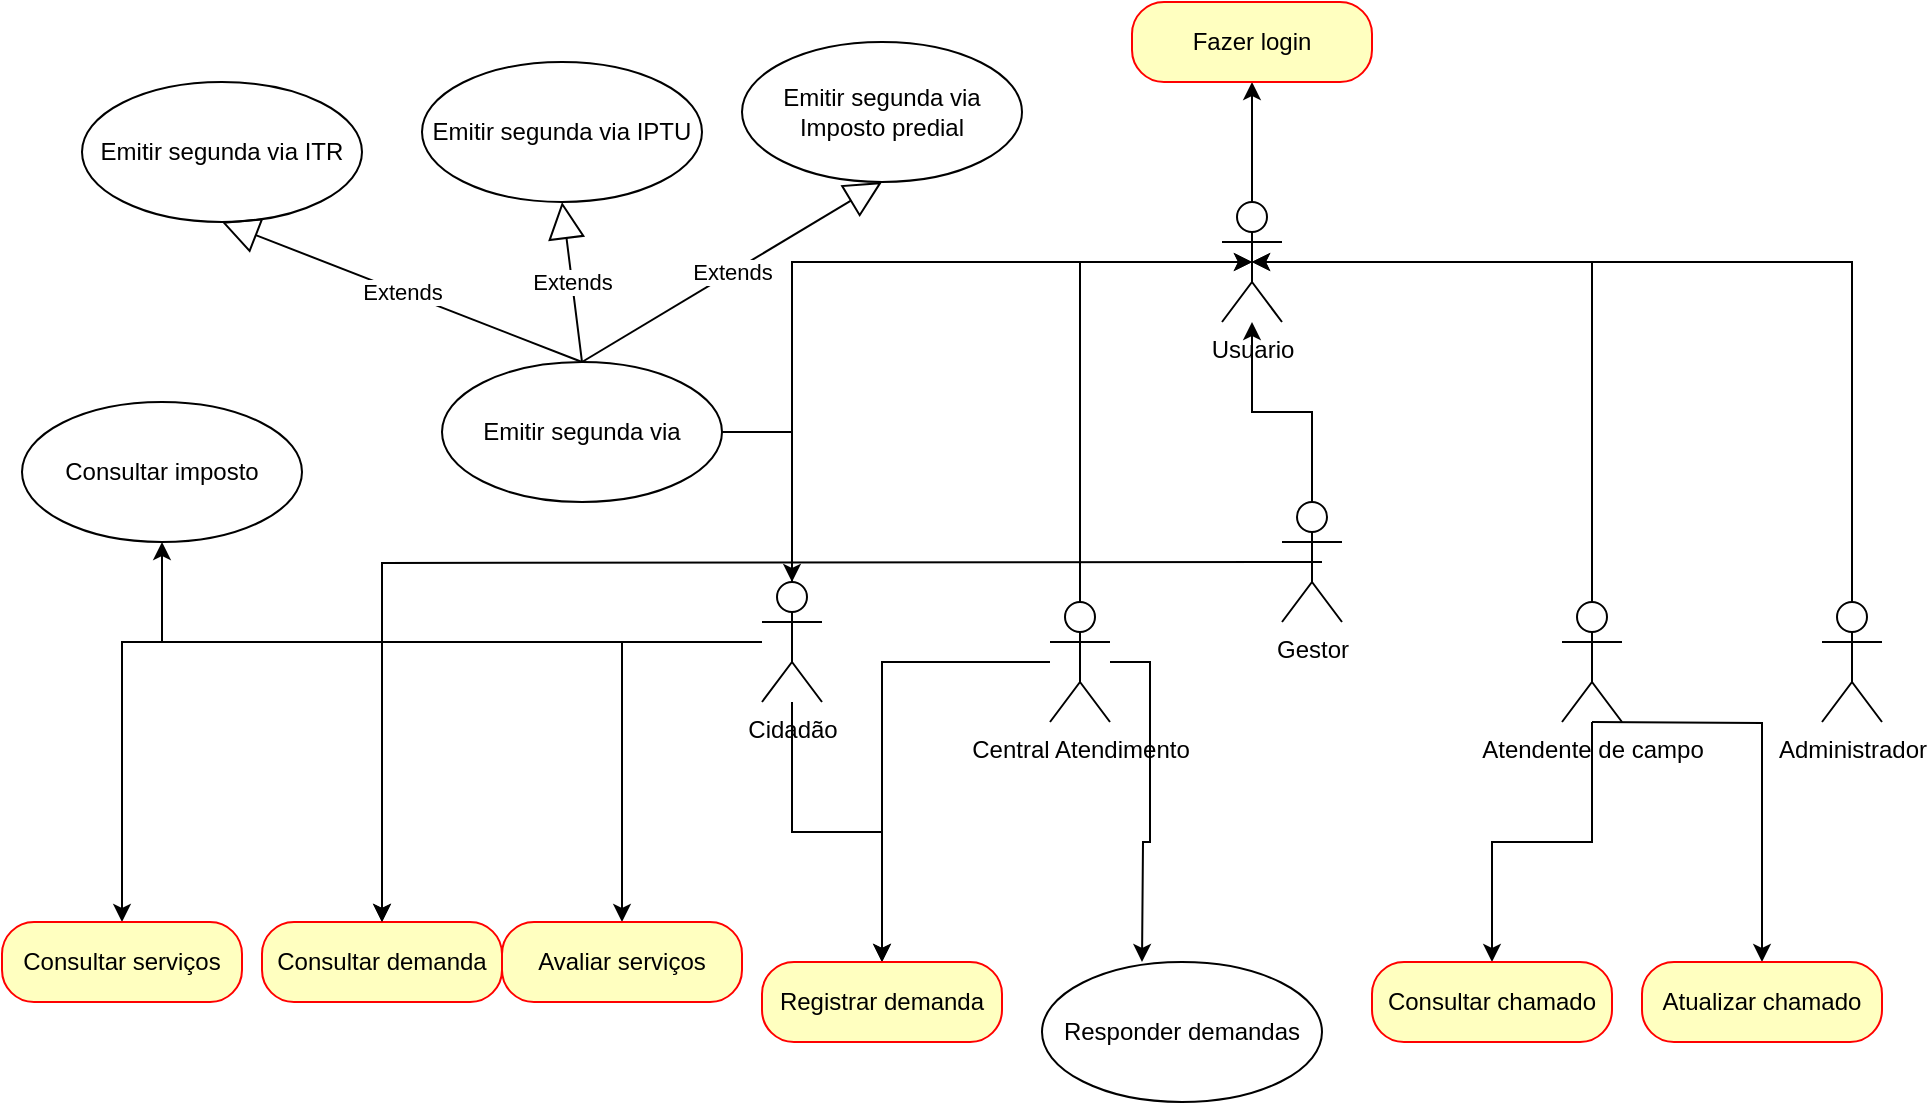 <mxfile version="16.5.1" type="device" pages="2"><diagram id="14i7G1mTmYWK46NUixrX" name="Página-1"><mxGraphModel dx="1695" dy="553" grid="1" gridSize="10" guides="1" tooltips="1" connect="1" arrows="1" fold="1" page="1" pageScale="1" pageWidth="827" pageHeight="1169" math="0" shadow="0"><root><mxCell id="0"/><mxCell id="1" parent="0"/><mxCell id="dgFnUi7Ejp9kY_xfR3zK-29" style="edgeStyle=orthogonalEdgeStyle;rounded=0;orthogonalLoop=1;jettySize=auto;html=1;" parent="1" source="dgFnUi7Ejp9kY_xfR3zK-1" target="dgFnUi7Ejp9kY_xfR3zK-18" edge="1"><mxGeometry relative="1" as="geometry"/></mxCell><mxCell id="dgFnUi7Ejp9kY_xfR3zK-1" value="Usuario" style="shape=umlActor;verticalLabelPosition=bottom;verticalAlign=top;html=1;outlineConnect=0;" parent="1" vertex="1"><mxGeometry x="470" y="100" width="30" height="60" as="geometry"/></mxCell><mxCell id="dgFnUi7Ejp9kY_xfR3zK-22" style="edgeStyle=orthogonalEdgeStyle;rounded=0;orthogonalLoop=1;jettySize=auto;html=1;" parent="1" source="dgFnUi7Ejp9kY_xfR3zK-3" target="dgFnUi7Ejp9kY_xfR3zK-20" edge="1"><mxGeometry relative="1" as="geometry"/></mxCell><mxCell id="dgFnUi7Ejp9kY_xfR3zK-35" style="edgeStyle=orthogonalEdgeStyle;rounded=0;orthogonalLoop=1;jettySize=auto;html=1;entryX=0.5;entryY=0.5;entryDx=0;entryDy=0;entryPerimeter=0;" parent="1" source="dgFnUi7Ejp9kY_xfR3zK-3" target="dgFnUi7Ejp9kY_xfR3zK-1" edge="1"><mxGeometry relative="1" as="geometry"><Array as="points"><mxPoint x="255" y="130"/></Array></mxGeometry></mxCell><mxCell id="dgFnUi7Ejp9kY_xfR3zK-36" style="edgeStyle=orthogonalEdgeStyle;rounded=0;orthogonalLoop=1;jettySize=auto;html=1;" parent="1" source="dgFnUi7Ejp9kY_xfR3zK-3" target="dgFnUi7Ejp9kY_xfR3zK-23" edge="1"><mxGeometry relative="1" as="geometry"/></mxCell><mxCell id="dgFnUi7Ejp9kY_xfR3zK-60" style="edgeStyle=orthogonalEdgeStyle;rounded=0;orthogonalLoop=1;jettySize=auto;html=1;" parent="1" source="dgFnUi7Ejp9kY_xfR3zK-3" target="dgFnUi7Ejp9kY_xfR3zK-39" edge="1"><mxGeometry relative="1" as="geometry"/></mxCell><mxCell id="dgFnUi7Ejp9kY_xfR3zK-61" style="edgeStyle=orthogonalEdgeStyle;rounded=0;orthogonalLoop=1;jettySize=auto;html=1;" parent="1" source="dgFnUi7Ejp9kY_xfR3zK-3" target="dgFnUi7Ejp9kY_xfR3zK-58" edge="1"><mxGeometry relative="1" as="geometry"/></mxCell><mxCell id="dgFnUi7Ejp9kY_xfR3zK-81" style="edgeStyle=orthogonalEdgeStyle;rounded=0;orthogonalLoop=1;jettySize=auto;html=1;entryX=0.5;entryY=1;entryDx=0;entryDy=0;" parent="1" source="dgFnUi7Ejp9kY_xfR3zK-3" target="dgFnUi7Ejp9kY_xfR3zK-68" edge="1"><mxGeometry relative="1" as="geometry"/></mxCell><mxCell id="dgFnUi7Ejp9kY_xfR3zK-3" value="Cidadão" style="shape=umlActor;verticalLabelPosition=bottom;verticalAlign=top;html=1;outlineConnect=0;" parent="1" vertex="1"><mxGeometry x="240" y="290" width="30" height="60" as="geometry"/></mxCell><mxCell id="dgFnUi7Ejp9kY_xfR3zK-27" style="edgeStyle=orthogonalEdgeStyle;rounded=0;orthogonalLoop=1;jettySize=auto;html=1;" parent="1" source="dgFnUi7Ejp9kY_xfR3zK-4" edge="1"><mxGeometry relative="1" as="geometry"><mxPoint x="430" y="480" as="targetPoint"/></mxGeometry></mxCell><mxCell id="dgFnUi7Ejp9kY_xfR3zK-33" style="edgeStyle=orthogonalEdgeStyle;rounded=0;orthogonalLoop=1;jettySize=auto;html=1;entryX=0.5;entryY=0.5;entryDx=0;entryDy=0;entryPerimeter=0;" parent="1" source="dgFnUi7Ejp9kY_xfR3zK-4" target="dgFnUi7Ejp9kY_xfR3zK-1" edge="1"><mxGeometry relative="1" as="geometry"><Array as="points"><mxPoint x="399" y="130"/></Array></mxGeometry></mxCell><mxCell id="dgFnUi7Ejp9kY_xfR3zK-38" style="edgeStyle=orthogonalEdgeStyle;rounded=0;orthogonalLoop=1;jettySize=auto;html=1;" parent="1" source="dgFnUi7Ejp9kY_xfR3zK-4" target="dgFnUi7Ejp9kY_xfR3zK-23" edge="1"><mxGeometry relative="1" as="geometry"/></mxCell><mxCell id="dgFnUi7Ejp9kY_xfR3zK-4" value="Central Atendimento" style="shape=umlActor;verticalLabelPosition=bottom;verticalAlign=top;html=1;outlineConnect=0;" parent="1" vertex="1"><mxGeometry x="384" y="300" width="30" height="60" as="geometry"/></mxCell><mxCell id="dgFnUi7Ejp9kY_xfR3zK-14" style="edgeStyle=orthogonalEdgeStyle;rounded=0;orthogonalLoop=1;jettySize=auto;html=1;" parent="1" source="dgFnUi7Ejp9kY_xfR3zK-5" target="dgFnUi7Ejp9kY_xfR3zK-1" edge="1"><mxGeometry relative="1" as="geometry"/></mxCell><mxCell id="dgFnUi7Ejp9kY_xfR3zK-5" value="Gestor" style="shape=umlActor;verticalLabelPosition=bottom;verticalAlign=top;html=1;outlineConnect=0;" parent="1" vertex="1"><mxGeometry x="500" y="250" width="30" height="60" as="geometry"/></mxCell><mxCell id="dgFnUi7Ejp9kY_xfR3zK-15" style="edgeStyle=orthogonalEdgeStyle;rounded=0;orthogonalLoop=1;jettySize=auto;html=1;entryX=0.5;entryY=0.5;entryDx=0;entryDy=0;entryPerimeter=0;" parent="1" source="dgFnUi7Ejp9kY_xfR3zK-7" target="dgFnUi7Ejp9kY_xfR3zK-1" edge="1"><mxGeometry relative="1" as="geometry"><Array as="points"><mxPoint x="655" y="130"/></Array></mxGeometry></mxCell><mxCell id="dgFnUi7Ejp9kY_xfR3zK-54" style="edgeStyle=orthogonalEdgeStyle;rounded=0;orthogonalLoop=1;jettySize=auto;html=1;entryX=0.5;entryY=0;entryDx=0;entryDy=0;" parent="1" source="dgFnUi7Ejp9kY_xfR3zK-7" target="dgFnUi7Ejp9kY_xfR3zK-41" edge="1"><mxGeometry relative="1" as="geometry"/></mxCell><mxCell id="dgFnUi7Ejp9kY_xfR3zK-57" style="edgeStyle=orthogonalEdgeStyle;rounded=0;orthogonalLoop=1;jettySize=auto;html=1;" parent="1" target="dgFnUi7Ejp9kY_xfR3zK-56" edge="1"><mxGeometry relative="1" as="geometry"><mxPoint x="655" y="360" as="sourcePoint"/></mxGeometry></mxCell><mxCell id="dgFnUi7Ejp9kY_xfR3zK-7" value="Atendente de campo" style="shape=umlActor;verticalLabelPosition=bottom;verticalAlign=top;html=1;outlineConnect=0;" parent="1" vertex="1"><mxGeometry x="640" y="300" width="30" height="60" as="geometry"/></mxCell><mxCell id="dgFnUi7Ejp9kY_xfR3zK-16" style="edgeStyle=orthogonalEdgeStyle;rounded=0;orthogonalLoop=1;jettySize=auto;html=1;entryX=0.5;entryY=0.5;entryDx=0;entryDy=0;entryPerimeter=0;" parent="1" source="dgFnUi7Ejp9kY_xfR3zK-10" target="dgFnUi7Ejp9kY_xfR3zK-1" edge="1"><mxGeometry relative="1" as="geometry"><Array as="points"><mxPoint x="785" y="130"/></Array></mxGeometry></mxCell><mxCell id="dgFnUi7Ejp9kY_xfR3zK-10" value="Administrador" style="shape=umlActor;verticalLabelPosition=bottom;verticalAlign=top;html=1;outlineConnect=0;" parent="1" vertex="1"><mxGeometry x="770" y="300" width="30" height="60" as="geometry"/></mxCell><mxCell id="dgFnUi7Ejp9kY_xfR3zK-18" value="Fazer login" style="rounded=1;whiteSpace=wrap;html=1;arcSize=40;fontColor=#000000;fillColor=#ffffc0;strokeColor=#ff0000;" parent="1" vertex="1"><mxGeometry x="425" width="120" height="40" as="geometry"/></mxCell><mxCell id="dgFnUi7Ejp9kY_xfR3zK-20" value="Consultar serviços" style="rounded=1;whiteSpace=wrap;html=1;arcSize=40;fontColor=#000000;fillColor=#ffffc0;strokeColor=#ff0000;" parent="1" vertex="1"><mxGeometry x="-140" y="460" width="120" height="40" as="geometry"/></mxCell><mxCell id="dgFnUi7Ejp9kY_xfR3zK-23" value="Registrar demanda" style="rounded=1;whiteSpace=wrap;html=1;arcSize=40;fontColor=#000000;fillColor=#ffffc0;strokeColor=#ff0000;" parent="1" vertex="1"><mxGeometry x="240" y="480" width="120" height="40" as="geometry"/></mxCell><mxCell id="dgFnUi7Ejp9kY_xfR3zK-39" value="Consultar demanda" style="rounded=1;whiteSpace=wrap;html=1;arcSize=40;fontColor=#000000;fillColor=#ffffc0;strokeColor=#ff0000;" parent="1" vertex="1"><mxGeometry x="-10" y="460" width="120" height="40" as="geometry"/></mxCell><mxCell id="dgFnUi7Ejp9kY_xfR3zK-41" value="Consultar chamado" style="rounded=1;whiteSpace=wrap;html=1;arcSize=40;fontColor=#000000;fillColor=#ffffc0;strokeColor=#ff0000;" parent="1" vertex="1"><mxGeometry x="545" y="480" width="120" height="40" as="geometry"/></mxCell><mxCell id="dgFnUi7Ejp9kY_xfR3zK-56" value="Atualizar chamado" style="rounded=1;whiteSpace=wrap;html=1;arcSize=40;fontColor=#000000;fillColor=#ffffc0;strokeColor=#ff0000;" parent="1" vertex="1"><mxGeometry x="680" y="480" width="120" height="40" as="geometry"/></mxCell><mxCell id="dgFnUi7Ejp9kY_xfR3zK-58" value="Avaliar serviços" style="rounded=1;whiteSpace=wrap;html=1;arcSize=40;fontColor=#000000;fillColor=#ffffc0;strokeColor=#ff0000;" parent="1" vertex="1"><mxGeometry x="110" y="460" width="120" height="40" as="geometry"/></mxCell><mxCell id="dgFnUi7Ejp9kY_xfR3zK-66" value="Responder demandas" style="ellipse;whiteSpace=wrap;html=1;" parent="1" vertex="1"><mxGeometry x="380" y="480" width="140" height="70" as="geometry"/></mxCell><mxCell id="dgFnUi7Ejp9kY_xfR3zK-79" style="edgeStyle=orthogonalEdgeStyle;rounded=0;orthogonalLoop=1;jettySize=auto;html=1;entryX=0.5;entryY=0;entryDx=0;entryDy=0;entryPerimeter=0;" parent="1" source="dgFnUi7Ejp9kY_xfR3zK-67" target="dgFnUi7Ejp9kY_xfR3zK-3" edge="1"><mxGeometry relative="1" as="geometry"/></mxCell><mxCell id="dgFnUi7Ejp9kY_xfR3zK-67" value="Emitir segunda via" style="ellipse;whiteSpace=wrap;html=1;" parent="1" vertex="1"><mxGeometry x="80" y="180" width="140" height="70" as="geometry"/></mxCell><mxCell id="dgFnUi7Ejp9kY_xfR3zK-68" value="Consultar imposto" style="ellipse;whiteSpace=wrap;html=1;" parent="1" vertex="1"><mxGeometry x="-130" y="200" width="140" height="70" as="geometry"/></mxCell><mxCell id="dgFnUi7Ejp9kY_xfR3zK-69" value="Emitir segunda via Imposto predial" style="ellipse;whiteSpace=wrap;html=1;" parent="1" vertex="1"><mxGeometry x="230" y="20" width="140" height="70" as="geometry"/></mxCell><mxCell id="dgFnUi7Ejp9kY_xfR3zK-72" value="Extends" style="endArrow=block;endSize=16;endFill=0;html=1;rounded=0;entryX=0.5;entryY=1;entryDx=0;entryDy=0;exitX=0.5;exitY=0;exitDx=0;exitDy=0;" parent="1" source="dgFnUi7Ejp9kY_xfR3zK-67" target="dgFnUi7Ejp9kY_xfR3zK-69" edge="1"><mxGeometry width="160" relative="1" as="geometry"><mxPoint x="150" y="138.75" as="sourcePoint"/><mxPoint x="310" y="138.75" as="targetPoint"/></mxGeometry></mxCell><mxCell id="dgFnUi7Ejp9kY_xfR3zK-74" value="Emitir segunda via IPTU" style="ellipse;whiteSpace=wrap;html=1;" parent="1" vertex="1"><mxGeometry x="70" y="30" width="140" height="70" as="geometry"/></mxCell><mxCell id="dgFnUi7Ejp9kY_xfR3zK-75" value="Extends" style="endArrow=block;endSize=16;endFill=0;html=1;rounded=0;entryX=0.5;entryY=1;entryDx=0;entryDy=0;" parent="1" target="dgFnUi7Ejp9kY_xfR3zK-74" edge="1"><mxGeometry width="160" relative="1" as="geometry"><mxPoint x="150" y="180" as="sourcePoint"/><mxPoint x="290" y="90" as="targetPoint"/></mxGeometry></mxCell><mxCell id="dgFnUi7Ejp9kY_xfR3zK-76" value="Emitir segunda via ITR" style="ellipse;whiteSpace=wrap;html=1;" parent="1" vertex="1"><mxGeometry x="-100" y="40" width="140" height="70" as="geometry"/></mxCell><mxCell id="dgFnUi7Ejp9kY_xfR3zK-77" value="Extends" style="endArrow=block;endSize=16;endFill=0;html=1;rounded=0;entryX=0.5;entryY=1;entryDx=0;entryDy=0;exitX=0.5;exitY=0;exitDx=0;exitDy=0;" parent="1" source="dgFnUi7Ejp9kY_xfR3zK-67" target="dgFnUi7Ejp9kY_xfR3zK-76" edge="1"><mxGeometry width="160" relative="1" as="geometry"><mxPoint x="110" y="190" as="sourcePoint"/><mxPoint x="100" y="110" as="targetPoint"/></mxGeometry></mxCell><mxCell id="tVFU3adaTWnSR2aqIgxg-1" style="edgeStyle=orthogonalEdgeStyle;rounded=0;orthogonalLoop=1;jettySize=auto;html=1;entryX=0.5;entryY=0;entryDx=0;entryDy=0;" parent="1" target="dgFnUi7Ejp9kY_xfR3zK-39" edge="1"><mxGeometry relative="1" as="geometry"><mxPoint x="520" y="280" as="sourcePoint"/><mxPoint x="450.053" y="420" as="targetPoint"/></mxGeometry></mxCell></root></mxGraphModel></diagram><diagram id="s5xS0ecwkly__XcXjPI7" name="Página-2"><mxGraphModel dx="1736" dy="1106" grid="1" gridSize="10" guides="1" tooltips="1" connect="1" arrows="1" fold="1" page="1" pageScale="1" pageWidth="827" pageHeight="1169" math="0" shadow="0"><root><mxCell id="oo23FwiHpphY1qaCDDp3-0"/><mxCell id="oo23FwiHpphY1qaCDDp3-1" parent="oo23FwiHpphY1qaCDDp3-0"/><UserObject label="" lucidchartObjectId=".Q4M__F_tF__" id="gIm4mb_7QM77rkXJz-sG-0"><mxCell style="html=1;overflow=block;blockSpacing=1;whiteSpace=wrap;container=1;pointerEvents=0;collapsible=0;recursiveResize=0;fontSize=20;fontColor=#333333;fontStyle=3;spacing=0;verticalAlign=bottom;strokeColor=#333333;strokeOpacity=100;fillOpacity=0;rounded=1;absoluteArcSize=1;arcSize=7.5;fillColor=#000000;strokeWidth=0.8;" parent="oo23FwiHpphY1qaCDDp3-1" vertex="1"><mxGeometry x="750" y="620" width="885" height="1280" as="geometry"/></mxCell></UserObject><UserObject label="Consultar prioridade" lucidchartObjectId="6RN_eY5FutET" id="gIm4mb_7QM77rkXJz-sG-16"><mxCell style="html=1;overflow=block;blockSpacing=1;whiteSpace=wrap;ellipse;fontSize=20;fontColor=#ffffff;align=center;spacing=0;verticalAlign=middle;strokeColor=#ffffff;strokeOpacity=100;fillOpacity=100;rounded=1;absoluteArcSize=1;arcSize=7.5;fillColor=#3278cc;strokeWidth=0.8;" parent="gIm4mb_7QM77rkXJz-sG-0" vertex="1"><mxGeometry x="375" y="722" width="120" height="90" as="geometry"/></mxCell></UserObject><UserObject label="Identificar atraso de atividades" lucidchartObjectId="9ON_pUE0BwB~" id="gIm4mb_7QM77rkXJz-sG-14"><mxCell style="html=1;overflow=block;blockSpacing=1;whiteSpace=wrap;ellipse;fontSize=20;fontColor=#ffffff;align=center;spacing=0;verticalAlign=middle;strokeColor=#ffffff;strokeOpacity=100;fillOpacity=100;rounded=1;absoluteArcSize=1;arcSize=7.5;fillColor=#3278cc;strokeWidth=0.8;" parent="gIm4mb_7QM77rkXJz-sG-0" vertex="1"><mxGeometry x="371" y="910" width="120" height="90" as="geometry"/></mxCell></UserObject><UserObject label="Enviar notificação" lucidchartObjectId="7QN_dvpIuWC_" id="gIm4mb_7QM77rkXJz-sG-15"><mxCell style="html=1;overflow=block;blockSpacing=1;whiteSpace=wrap;ellipse;fontSize=20;fontColor=#ffffff;align=center;spacing=0;verticalAlign=middle;strokeColor=#ffffff;strokeOpacity=100;fillOpacity=100;rounded=1;absoluteArcSize=1;arcSize=7.5;fillColor=#3278cc;strokeWidth=0.8;" parent="gIm4mb_7QM77rkXJz-sG-0" vertex="1"><mxGeometry x="610" y="910" width="120" height="90" as="geometry"/></mxCell></UserObject><UserObject label="Alterar prioridade" lucidchartObjectId="mMN_ti9H.K2~" id="gIm4mb_7QM77rkXJz-sG-11"><mxCell style="html=1;overflow=block;blockSpacing=1;whiteSpace=wrap;ellipse;fontSize=20;fontColor=#ffffff;align=center;spacing=0;verticalAlign=middle;strokeColor=#ffffff;strokeOpacity=100;fillOpacity=100;rounded=1;absoluteArcSize=1;arcSize=7.5;fillColor=#3278cc;strokeWidth=0.8;" parent="gIm4mb_7QM77rkXJz-sG-0" vertex="1"><mxGeometry x="365" y="610" width="120" height="90" as="geometry"/></mxCell></UserObject><UserObject label="" lucidchartObjectId="o7S_A8LQ4T7m" id="gIm4mb_7QM77rkXJz-sG-49"><mxCell style="html=1;jettySize=18;whiteSpace=wrap;fontSize=20;strokeColor=default;strokeOpacity=100;dashed=1;fixDash=1;strokeWidth=0.8;rounded=0;startArrow=none;endArrow=open;entryX=1;entryY=0.5;entryDx=0;entryDy=0;" parent="gIm4mb_7QM77rkXJz-sG-0" source="gIm4mb_7QM77rkXJz-sG-15" target="gIm4mb_7QM77rkXJz-sG-14" edge="1"><mxGeometry width="100" height="100" relative="1" as="geometry"><Array as="points"/><mxPoint x="625" y="1047" as="sourcePoint"/><mxPoint x="495" y="987" as="targetPoint"/></mxGeometry></mxCell></UserObject><mxCell id="gIm4mb_7QM77rkXJz-sG-50" value="Extends" style="text;html=1;resizable=0;labelBackgroundColor=default;align=center;verticalAlign=middle;fontStyle=2;fontColor=#333333;fontSize=20;" parent="gIm4mb_7QM77rkXJz-sG-49" vertex="1"><mxGeometry relative="1" as="geometry"/></mxCell><UserObject label="Configurar time" lucidchartObjectId="MHN_SXWnfffT" id="gIm4mb_7QM77rkXJz-sG-5"><mxCell style="html=1;overflow=block;blockSpacing=1;whiteSpace=wrap;ellipse;fontSize=20;fontColor=#ffffff;fontStyle=2;align=center;spacing=0;verticalAlign=middle;strokeColor=#ffffff;strokeOpacity=100;fillOpacity=100;rounded=1;absoluteArcSize=1;arcSize=7.5;fillColor=#3278cc;strokeWidth=0.8;" parent="gIm4mb_7QM77rkXJz-sG-0" vertex="1"><mxGeometry x="371" y="213" width="120" height="90" as="geometry"/></mxCell></UserObject><UserObject label="Monitorar marco" lucidchartObjectId="tON_NlMRQShz" id="gIm4mb_7QM77rkXJz-sG-13"><mxCell style="html=1;overflow=block;blockSpacing=1;whiteSpace=wrap;ellipse;fontSize=20;fontColor=#ffffff;align=center;spacing=0;verticalAlign=middle;strokeColor=#ffffff;strokeOpacity=100;fillOpacity=100;rounded=1;absoluteArcSize=1;arcSize=7.5;fillColor=#3278cc;strokeWidth=0.8;" parent="gIm4mb_7QM77rkXJz-sG-0" vertex="1"><mxGeometry x="160" y="962" width="120" height="90" as="geometry"/></mxCell></UserObject><UserObject label="Gerar relatório" lucidchartObjectId="W4N_2D-NzQ9h" id="gIm4mb_7QM77rkXJz-sG-18"><mxCell style="html=1;overflow=block;blockSpacing=1;whiteSpace=wrap;ellipse;fontSize=20;fontColor=#ffffff;align=center;spacing=0;verticalAlign=middle;strokeColor=#ffffff;strokeOpacity=100;fillOpacity=100;rounded=1;absoluteArcSize=1;arcSize=7.5;fillColor=#3278cc;strokeWidth=0.8;" parent="gIm4mb_7QM77rkXJz-sG-0" vertex="1"><mxGeometry x="160" y="1080" width="120" height="90" as="geometry"/></mxCell></UserObject><UserObject label="&lt;span data-lucid-type=&quot;application/vnd.lucid.text&quot; data-lucid-content=&quot;{&amp;quot;t&amp;quot;:&amp;quot;Consultar reponsáveis&amp;quot;,&amp;quot;m&amp;quot;:[{&amp;quot;s&amp;quot;:0,&amp;quot;n&amp;quot;:&amp;quot;a&amp;quot;,&amp;quot;v&amp;quot;:&amp;quot;center&amp;quot;},{&amp;quot;s&amp;quot;:0,&amp;quot;n&amp;quot;:&amp;quot;s&amp;quot;,&amp;quot;v&amp;quot;:17.778,&amp;quot;e&amp;quot;:21},{&amp;quot;s&amp;quot;:0,&amp;quot;n&amp;quot;:&amp;quot;c&amp;quot;,&amp;quot;v&amp;quot;:&amp;quot;#ffffffff&amp;quot;,&amp;quot;e&amp;quot;:21}]}&quot; style=&quot;font-size: 20px;&quot;&gt;&lt;span style=&quot;font-size: 20px;&quot;&gt;Consultar reponsáveis&lt;/span&gt;&lt;/span&gt;" lucidchartObjectId="g4N_-YR1sjvu" id="gIm4mb_7QM77rkXJz-sG-67"><mxCell style="html=1;overflow=block;blockSpacing=1;whiteSpace=wrap;ellipse;fontSize=20;fontColor=#ffffff;align=center;spacing=0;verticalAlign=middle;strokeColor=#ffffff;strokeOpacity=100;fillOpacity=100;rounded=1;absoluteArcSize=1;arcSize=7.5;fillColor=#3278cc;strokeWidth=0.8;" parent="gIm4mb_7QM77rkXJz-sG-0" vertex="1"><mxGeometry x="375" y="820" width="120" height="90" as="geometry"/></mxCell></UserObject><mxCell id="gIm4mb_7QM77rkXJz-sG-70" value="&lt;span style=&quot;color: rgb(51, 51, 51); font-family: helvetica; font-size: 20px; font-style: italic; font-weight: 700; letter-spacing: normal; text-align: center; text-indent: 0px; text-transform: none; word-spacing: 0px; background-color: rgb(248, 249, 250); display: inline; float: none;&quot;&gt;Disposui&lt;/span&gt;" style="text;whiteSpace=wrap;html=1;fontSize=20;" parent="gIm4mb_7QM77rkXJz-sG-0" vertex="1"><mxGeometry x="410" y="10" width="90" height="30" as="geometry"/></mxCell><UserObject label="Manter projetos" lucidchartObjectId="rHN_L6wt2L3X" id="lgR6b9yAA47Wpz5nI07d-1"><mxCell style="html=1;overflow=block;blockSpacing=1;whiteSpace=wrap;ellipse;fontSize=20;fontColor=#ffffff;fontStyle=2;align=center;spacing=0;verticalAlign=middle;strokeColor=#ffffff;strokeOpacity=100;fillOpacity=100;rounded=1;absoluteArcSize=1;arcSize=7.5;fillColor=#3278cc;strokeWidth=0.8;" vertex="1" parent="gIm4mb_7QM77rkXJz-sG-0"><mxGeometry x="270" y="270" width="120" height="90" as="geometry"/></mxCell></UserObject><UserObject label="Manter marcos" lucidchartObjectId="rHN_L6wt2L3X" id="lgR6b9yAA47Wpz5nI07d-4"><mxCell style="html=1;overflow=block;blockSpacing=1;whiteSpace=wrap;ellipse;fontSize=20;fontColor=#ffffff;fontStyle=2;align=center;spacing=0;verticalAlign=middle;strokeColor=#ffffff;strokeOpacity=100;fillOpacity=100;rounded=1;absoluteArcSize=1;arcSize=7.5;fillColor=#3278cc;strokeWidth=0.8;" vertex="1" parent="gIm4mb_7QM77rkXJz-sG-0"><mxGeometry x="270" y="390" width="120" height="90" as="geometry"/></mxCell></UserObject><UserObject label="Manter Tarefas" lucidchartObjectId="rHN_L6wt2L3X" id="lgR6b9yAA47Wpz5nI07d-6"><mxCell style="html=1;overflow=block;blockSpacing=1;whiteSpace=wrap;ellipse;fontSize=20;fontColor=#ffffff;fontStyle=2;align=center;spacing=0;verticalAlign=middle;strokeColor=#ffffff;strokeOpacity=100;fillOpacity=100;rounded=1;absoluteArcSize=1;arcSize=7.5;fillColor=#3278cc;strokeWidth=0.8;" vertex="1" parent="gIm4mb_7QM77rkXJz-sG-0"><mxGeometry x="270" y="500" width="120" height="90" as="geometry"/></mxCell></UserObject><UserObject label="" lucidchartObjectId="o7S_A8LQ4T7m" id="lgR6b9yAA47Wpz5nI07d-11"><mxCell style="html=1;jettySize=18;whiteSpace=wrap;fontSize=20;strokeColor=default;strokeOpacity=100;dashed=1;fixDash=1;strokeWidth=0.8;rounded=0;startArrow=none;endArrow=open;exitX=0;exitY=0.5;exitDx=0;exitDy=0;" edge="1" source="lgR6b9yAA47Wpz5nI07d-13" parent="gIm4mb_7QM77rkXJz-sG-0"><mxGeometry width="100" height="100" relative="1" as="geometry"><Array as="points"/><mxPoint x="-370" y="-509.25" as="sourcePoint"/><mxPoint x="280" y="113.25" as="targetPoint"/></mxGeometry></mxCell></UserObject><mxCell id="lgR6b9yAA47Wpz5nI07d-12" value="Include" style="text;html=1;resizable=0;labelBackgroundColor=default;align=center;verticalAlign=middle;fontStyle=2;fontColor=#333333;fontSize=20;" vertex="1" parent="lgR6b9yAA47Wpz5nI07d-11"><mxGeometry relative="1" as="geometry"><mxPoint x="11" y="1" as="offset"/></mxGeometry></mxCell><UserObject label="Definir perfil de acesso" lucidchartObjectId="4CT_dh.d9QAf" id="lgR6b9yAA47Wpz5nI07d-13"><mxCell style="html=1;overflow=block;blockSpacing=1;whiteSpace=wrap;ellipse;fontSize=20;fontColor=#ffffff;fontStyle=2;align=center;spacing=0;verticalAlign=middle;strokeColor=#ffffff;strokeOpacity=100;fillOpacity=100;rounded=1;absoluteArcSize=1;arcSize=7.5;fillColor=#3278cc;strokeWidth=0.8;" vertex="1" parent="gIm4mb_7QM77rkXJz-sG-0"><mxGeometry x="410" y="70" width="120" height="90" as="geometry"/></mxCell></UserObject><UserObject label="Cadastrar usuarios" lucidchartObjectId=".Q4MeaXKLHhP" id="lgR6b9yAA47Wpz5nI07d-14"><mxCell style="html=1;overflow=block;blockSpacing=1;whiteSpace=wrap;ellipse;fontSize=20;fontColor=#ffffff;fontStyle=2;align=center;spacing=0;verticalAlign=middle;strokeColor=#ffffff;strokeOpacity=100;fillOpacity=100;rounded=1;absoluteArcSize=1;arcSize=7.5;fillColor=#3278cc;strokeWidth=0.8;" vertex="1" parent="gIm4mb_7QM77rkXJz-sG-0"><mxGeometry x="160" y="80" width="120" height="90" as="geometry"/></mxCell></UserObject><UserObject label="Manter usuarios" lucidchartObjectId="rHN_L6wt2L3X" id="lgR6b9yAA47Wpz5nI07d-8"><mxCell style="html=1;overflow=block;blockSpacing=1;whiteSpace=wrap;ellipse;fontSize=20;fontColor=#ffffff;fontStyle=2;align=center;spacing=0;verticalAlign=middle;strokeColor=#ffffff;strokeOpacity=100;fillOpacity=100;rounded=1;absoluteArcSize=1;arcSize=7.5;fillColor=#3278cc;strokeWidth=0.8;" vertex="1" parent="gIm4mb_7QM77rkXJz-sG-0"><mxGeometry x="270" y="150" width="120" height="90" as="geometry"/></mxCell></UserObject><mxCell id="gIm4mb_7QM77rkXJz-sG-71" style="edgeStyle=orthogonalEdgeStyle;rounded=0;orthogonalLoop=1;jettySize=auto;html=1;strokeColor=default;exitX=0.5;exitY=0.5;exitDx=0;exitDy=0;exitPerimeter=0;entryX=0;entryY=0.5;entryDx=0;entryDy=0;fontSize=20;" parent="oo23FwiHpphY1qaCDDp3-1" source="gIm4mb_7QM77rkXJz-sG-19" target="lgR6b9yAA47Wpz5nI07d-14" edge="1"><mxGeometry relative="1" as="geometry"><Array as="points"><mxPoint x="840" y="1261"/><mxPoint x="840" y="745"/></Array><mxPoint x="905.0" y="758.043" as="targetPoint"/></mxGeometry></mxCell><UserObject label="Usuario" lucidchartObjectId="-wN_zj.x4uer" id="gIm4mb_7QM77rkXJz-sG-2"><mxCell style="html=1;overflow=block;blockSpacing=1;shape=umlActor;labelPosition=center;verticalLabelPosition=bottom;verticalAlign=top;whiteSpace=nowrap;fontSize=20;fontColor=#333333;fontStyle=2;spacing=0;strokeColor=#333333;strokeOpacity=100;rounded=1;absoluteArcSize=1;arcSize=7.5;fillColor=#ffffff;strokeWidth=0.8;" parent="oo23FwiHpphY1qaCDDp3-1" vertex="1"><mxGeometry x="300" y="1320" width="60" height="135" as="geometry"/></mxCell></UserObject><UserObject label="Fazer login" lucidchartObjectId="pxN_MaW1N~kl" id="gIm4mb_7QM77rkXJz-sG-3"><mxCell style="html=1;overflow=block;blockSpacing=1;whiteSpace=wrap;ellipse;fontSize=20;fontColor=#ffffff;fontStyle=2;align=center;spacing=0;verticalAlign=middle;strokeColor=#ffffff;strokeOpacity=100;fillOpacity=100;rounded=1;absoluteArcSize=1;arcSize=7.5;fillColor=#3278cc;strokeWidth=0.8;" parent="oo23FwiHpphY1qaCDDp3-1" vertex="1"><mxGeometry x="270" y="1155" width="120" height="90" as="geometry"/></mxCell></UserObject><UserObject label="Cadastrar projetos" lucidchartObjectId="rHN_L6wt2L3X" id="gIm4mb_7QM77rkXJz-sG-4"><mxCell style="html=1;overflow=block;blockSpacing=1;whiteSpace=wrap;ellipse;fontSize=20;fontColor=#ffffff;fontStyle=2;align=center;spacing=0;verticalAlign=middle;strokeColor=#ffffff;strokeOpacity=100;fillOpacity=100;rounded=1;absoluteArcSize=1;arcSize=7.5;fillColor=#3278cc;strokeWidth=0.8;" parent="oo23FwiHpphY1qaCDDp3-1" vertex="1"><mxGeometry x="900" y="833" width="120" height="90" as="geometry"/></mxCell></UserObject><UserObject label="Cadastrar marcos" lucidchartObjectId="rIN_6sL4i-AZ" id="gIm4mb_7QM77rkXJz-sG-6"><mxCell style="html=1;overflow=block;blockSpacing=1;whiteSpace=wrap;ellipse;fontSize=20;fontColor=#ffffff;align=center;spacing=0;verticalAlign=middle;strokeColor=#ffffff;strokeOpacity=100;fillOpacity=100;rounded=1;absoluteArcSize=1;arcSize=7.5;fillColor=#3278cc;strokeWidth=0.8;" parent="oo23FwiHpphY1qaCDDp3-1" vertex="1"><mxGeometry x="900" y="953" width="120" height="90" as="geometry"/></mxCell></UserObject><UserObject label="Cadastrar tarefas" lucidchartObjectId="QIN_z~sYD.HO" id="gIm4mb_7QM77rkXJz-sG-7"><mxCell style="html=1;overflow=block;blockSpacing=1;whiteSpace=wrap;ellipse;fontSize=20;fontColor=#ffffff;align=center;spacing=0;verticalAlign=middle;strokeColor=#ffffff;strokeOpacity=100;fillOpacity=100;rounded=1;absoluteArcSize=1;arcSize=7.5;fillColor=#3278cc;strokeWidth=0.8;" parent="oo23FwiHpphY1qaCDDp3-1" vertex="1"><mxGeometry x="900" y="1073" width="120" height="90" as="geometry"/></mxCell></UserObject><UserObject label="Atribuir tarefas" lucidchartObjectId="VJN_jq_K5-vE" id="gIm4mb_7QM77rkXJz-sG-8"><mxCell style="html=1;overflow=block;blockSpacing=1;whiteSpace=wrap;ellipse;fontSize=20;fontColor=#ffffff;align=center;spacing=0;verticalAlign=middle;strokeColor=#ffffff;strokeOpacity=100;fillOpacity=100;rounded=1;absoluteArcSize=1;arcSize=7.5;fillColor=#3278cc;strokeWidth=0.8;" parent="oo23FwiHpphY1qaCDDp3-1" vertex="1"><mxGeometry x="900" y="1185" width="120" height="90" as="geometry"/></mxCell></UserObject><mxCell id="gIm4mb_7QM77rkXJz-sG-64" style="edgeStyle=orthogonalEdgeStyle;rounded=0;orthogonalLoop=1;jettySize=auto;html=1;strokeColor=default;fontSize=20;" parent="oo23FwiHpphY1qaCDDp3-1" target="gIm4mb_7QM77rkXJz-sG-9" edge="1"><mxGeometry relative="1" as="geometry"><mxPoint x="820" y="1490" as="sourcePoint"/><Array as="points"><mxPoint x="820" y="1342"/></Array></mxGeometry></mxCell><UserObject label="Atualizar tarefas" lucidchartObjectId="dKN_qrWzaJK5" id="gIm4mb_7QM77rkXJz-sG-9"><mxCell style="html=1;overflow=block;blockSpacing=1;whiteSpace=wrap;ellipse;fontSize=20;fontColor=#ffffff;align=center;spacing=0;verticalAlign=middle;strokeColor=#ffffff;strokeOpacity=100;fillOpacity=100;rounded=1;absoluteArcSize=1;arcSize=7.5;fillColor=#3278cc;strokeWidth=0.8;" parent="oo23FwiHpphY1qaCDDp3-1" vertex="1"><mxGeometry x="905" y="1297" width="120" height="90" as="geometry"/></mxCell></UserObject><mxCell id="gIm4mb_7QM77rkXJz-sG-65" style="edgeStyle=orthogonalEdgeStyle;rounded=0;orthogonalLoop=1;jettySize=auto;html=1;strokeColor=default;fontSize=20;" parent="oo23FwiHpphY1qaCDDp3-1" target="gIm4mb_7QM77rkXJz-sG-10" edge="1"><mxGeometry relative="1" as="geometry"><mxPoint x="820" y="1453" as="sourcePoint"/></mxGeometry></mxCell><UserObject label="Visualizar atividades" lucidchartObjectId="AKN_oaceRhVR" id="gIm4mb_7QM77rkXJz-sG-10"><mxCell style="html=1;overflow=block;blockSpacing=1;whiteSpace=wrap;ellipse;fontSize=20;fontColor=#ffffff;align=center;spacing=0;verticalAlign=middle;strokeColor=#ffffff;strokeOpacity=100;fillOpacity=100;rounded=1;absoluteArcSize=1;arcSize=7.5;fillColor=#3278cc;strokeWidth=0.8;" parent="oo23FwiHpphY1qaCDDp3-1" vertex="1"><mxGeometry x="905" y="1408" width="120" height="90" as="geometry"/></mxCell></UserObject><UserObject label="Gerente" lucidchartObjectId="48S_r~RlHEV3" id="gIm4mb_7QM77rkXJz-sG-19"><mxCell style="html=1;overflow=block;blockSpacing=1;shape=umlActor;labelPosition=center;verticalLabelPosition=bottom;verticalAlign=top;whiteSpace=nowrap;fontSize=20;fontColor=#333333;fontStyle=2;spacing=0;strokeColor=#333333;strokeOpacity=100;rounded=1;absoluteArcSize=1;arcSize=7.5;fillColor=#ffffff;strokeWidth=0.8;" parent="oo23FwiHpphY1qaCDDp3-1" vertex="1"><mxGeometry x="615" y="1193" width="60" height="135" as="geometry"/></mxCell></UserObject><mxCell id="gIm4mb_7QM77rkXJz-sG-63" style="edgeStyle=orthogonalEdgeStyle;rounded=0;orthogonalLoop=1;jettySize=auto;html=1;strokeColor=default;exitX=0.5;exitY=0.5;exitDx=0;exitDy=0;exitPerimeter=0;fontSize=20;" parent="oo23FwiHpphY1qaCDDp3-1" source="gIm4mb_7QM77rkXJz-sG-20" target="gIm4mb_7QM77rkXJz-sG-18" edge="1"><mxGeometry relative="1" as="geometry"><Array as="points"><mxPoint x="645" y="1490"/><mxPoint x="820" y="1490"/><mxPoint x="820" y="1750"/></Array></mxGeometry></mxCell><UserObject label="Membro" lucidchartObjectId="T9S_O9F1M6Sw" id="gIm4mb_7QM77rkXJz-sG-20"><mxCell style="html=1;overflow=block;blockSpacing=1;shape=umlActor;labelPosition=center;verticalLabelPosition=bottom;verticalAlign=top;whiteSpace=nowrap;fontSize=20;fontColor=#333333;fontStyle=2;spacing=0;strokeColor=#333333;strokeOpacity=100;rounded=1;absoluteArcSize=1;arcSize=7.5;fillColor=#ffffff;strokeWidth=0.8;" parent="oo23FwiHpphY1qaCDDp3-1" vertex="1"><mxGeometry x="615" y="1418" width="60" height="135" as="geometry"/></mxCell></UserObject><UserObject label="" lucidchartObjectId="WjT_OVszkJd3" id="gIm4mb_7QM77rkXJz-sG-21"><mxCell style="html=1;jettySize=18;whiteSpace=wrap;fontSize=20;strokeColor=#333333;strokeOpacity=100;strokeWidth=0.8;rounded=1;arcSize=24;edgeStyle=orthogonalEdgeStyle;startArrow=none;endArrow=none;exitX=0.494;exitY=0.439;exitPerimeter=0;entryX=0.506;entryY=0.467;entryPerimeter=0;" parent="oo23FwiHpphY1qaCDDp3-1" source="gIm4mb_7QM77rkXJz-sG-20" target="gIm4mb_7QM77rkXJz-sG-2" edge="1"><mxGeometry width="100" height="100" relative="1" as="geometry"><Array as="points"><mxPoint x="645" y="1490"/><mxPoint x="487" y="1490"/><mxPoint x="487" y="1383"/></Array></mxGeometry></mxCell></UserObject><UserObject label="" lucidchartObjectId="1jT_DMqi9cWX" id="gIm4mb_7QM77rkXJz-sG-22"><mxCell style="html=1;jettySize=18;whiteSpace=wrap;fontSize=20;strokeColor=#333333;strokeOpacity=100;strokeWidth=0.8;rounded=1;arcSize=24;edgeStyle=orthogonalEdgeStyle;startArrow=none;endArrow=none;exitX=0.494;exitY=0.439;exitPerimeter=0;entryX=0.506;entryY=0.467;entryPerimeter=0;" parent="oo23FwiHpphY1qaCDDp3-1" source="gIm4mb_7QM77rkXJz-sG-19" target="gIm4mb_7QM77rkXJz-sG-2" edge="1"><mxGeometry width="100" height="100" relative="1" as="geometry"><Array as="points"><mxPoint x="645" y="1261"/><mxPoint x="488" y="1261"/><mxPoint x="488" y="1383"/></Array></mxGeometry></mxCell></UserObject><UserObject label="" lucidchartObjectId="3kT_0UxqA-rX" id="gIm4mb_7QM77rkXJz-sG-23"><mxCell style="html=1;jettySize=18;whiteSpace=wrap;fontSize=20;strokeColor=#333333;strokeOpacity=100;strokeWidth=0.8;rounded=1;arcSize=24;edgeStyle=orthogonalEdgeStyle;startArrow=none;endArrow=none;exitX=0.5;exitY=-0.003;exitPerimeter=0;entryX=0.5;entryY=1.004;entryPerimeter=0;" parent="oo23FwiHpphY1qaCDDp3-1" source="gIm4mb_7QM77rkXJz-sG-2" target="gIm4mb_7QM77rkXJz-sG-3" edge="1"><mxGeometry width="100" height="100" relative="1" as="geometry"><Array as="points"/></mxGeometry></mxCell></UserObject><UserObject label="" lucidchartObjectId="FCT_yQmhbnSl" id="gIm4mb_7QM77rkXJz-sG-27"><mxCell style="html=1;jettySize=18;whiteSpace=wrap;fontSize=20;strokeColor=#333333;strokeOpacity=100;strokeWidth=0.8;rounded=1;arcSize=24;edgeStyle=orthogonalEdgeStyle;startArrow=block;startFill=1;endArrow=none;exitX=-0.003;exitY=0.5;exitPerimeter=0;" parent="oo23FwiHpphY1qaCDDp3-1" source="gIm4mb_7QM77rkXJz-sG-4" edge="1"><mxGeometry width="100" height="100" relative="1" as="geometry"><Array as="points"/><mxPoint x="840" y="878" as="targetPoint"/></mxGeometry></mxCell></UserObject><UserObject label="" lucidchartObjectId="KDT_2NPxH.gm" id="gIm4mb_7QM77rkXJz-sG-30"><mxCell style="html=1;jettySize=18;whiteSpace=wrap;fontSize=20;strokeColor=#333333;strokeOpacity=100;strokeWidth=0.8;rounded=1;arcSize=24;edgeStyle=orthogonalEdgeStyle;startArrow=block;startFill=1;endArrow=none;exitX=-0.003;exitY=0.5;exitPerimeter=0;" parent="oo23FwiHpphY1qaCDDp3-1" source="gIm4mb_7QM77rkXJz-sG-6" edge="1"><mxGeometry width="100" height="100" relative="1" as="geometry"><Array as="points"/><mxPoint x="840" y="998" as="targetPoint"/></mxGeometry></mxCell></UserObject><UserObject label="" lucidchartObjectId="WDT_kxBp1TZZ" id="gIm4mb_7QM77rkXJz-sG-31"><mxCell style="html=1;jettySize=18;whiteSpace=wrap;fontSize=20;strokeColor=#333333;strokeOpacity=100;strokeWidth=0.8;rounded=1;arcSize=24;edgeStyle=orthogonalEdgeStyle;startArrow=block;startFill=1;endArrow=none;exitX=-0.003;exitY=0.5;exitPerimeter=0;" parent="oo23FwiHpphY1qaCDDp3-1" source="gIm4mb_7QM77rkXJz-sG-7" edge="1"><mxGeometry width="100" height="100" relative="1" as="geometry"><Array as="points"/><mxPoint x="840" y="1118" as="targetPoint"/></mxGeometry></mxCell></UserObject><UserObject label="" lucidchartObjectId="eET__upzu0Wr" id="gIm4mb_7QM77rkXJz-sG-32"><mxCell style="html=1;jettySize=18;whiteSpace=wrap;fontSize=20;strokeColor=#333333;strokeOpacity=100;strokeWidth=0.8;rounded=1;arcSize=24;edgeStyle=orthogonalEdgeStyle;startArrow=block;startFill=1;endArrow=none;exitX=-0.003;exitY=0.5;exitPerimeter=0;" parent="oo23FwiHpphY1qaCDDp3-1" source="gIm4mb_7QM77rkXJz-sG-8" edge="1"><mxGeometry width="100" height="100" relative="1" as="geometry"><Array as="points"/><mxPoint x="840" y="1230" as="targetPoint"/></mxGeometry></mxCell></UserObject><UserObject label="" lucidchartObjectId="tIT_aLnMmTLo" id="gIm4mb_7QM77rkXJz-sG-33"><mxCell style="html=1;jettySize=18;whiteSpace=wrap;fontSize=20;strokeColor=#333333;strokeOpacity=100;strokeWidth=0.8;rounded=1;arcSize=24;edgeStyle=orthogonalEdgeStyle;startArrow=block;startFill=1;endArrow=none;exitX=-0.003;exitY=0.5;exitPerimeter=0;" parent="oo23FwiHpphY1qaCDDp3-1" source="gIm4mb_7QM77rkXJz-sG-9" edge="1"><mxGeometry width="100" height="100" relative="1" as="geometry"><Array as="points"/><mxPoint x="840" y="1342" as="targetPoint"/></mxGeometry></mxCell></UserObject><UserObject label="" lucidchartObjectId="xIT_GX26iEfr" id="gIm4mb_7QM77rkXJz-sG-34"><mxCell style="html=1;jettySize=18;whiteSpace=wrap;fontSize=20;strokeColor=#333333;strokeOpacity=100;strokeWidth=0.8;rounded=1;arcSize=24;edgeStyle=orthogonalEdgeStyle;startArrow=block;startFill=1;endArrow=none;exitX=-0.003;exitY=0.5;exitPerimeter=0;" parent="oo23FwiHpphY1qaCDDp3-1" source="gIm4mb_7QM77rkXJz-sG-10" edge="1"><mxGeometry width="100" height="100" relative="1" as="geometry"><Array as="points"/><mxPoint x="840" y="1453" as="targetPoint"/></mxGeometry></mxCell></UserObject><mxCell id="gIm4mb_7QM77rkXJz-sG-47" style="edgeStyle=orthogonalEdgeStyle;rounded=0;orthogonalLoop=1;jettySize=auto;html=1;entryX=1;entryY=0.5;entryDx=0;entryDy=0;fontSize=20;" parent="oo23FwiHpphY1qaCDDp3-1" source="gIm4mb_7QM77rkXJz-sG-16" target="gIm4mb_7QM77rkXJz-sG-10" edge="1"><mxGeometry relative="1" as="geometry"/></mxCell><UserObject label="" lucidchartObjectId="o7S_A8LQ4T7m" id="gIm4mb_7QM77rkXJz-sG-55"><mxCell style="html=1;jettySize=18;whiteSpace=wrap;fontSize=20;strokeColor=default;strokeOpacity=100;dashed=1;fixDash=1;strokeWidth=0.8;rounded=0;startArrow=none;endArrow=open;entryX=1;entryY=0.5;entryDx=0;entryDy=0;exitX=0;exitY=0.5;exitDx=0;exitDy=0;" parent="oo23FwiHpphY1qaCDDp3-1" source="gIm4mb_7QM77rkXJz-sG-5" target="gIm4mb_7QM77rkXJz-sG-4" edge="1"><mxGeometry width="100" height="100" relative="1" as="geometry"><Array as="points"/><mxPoint x="1130" y="884.41" as="sourcePoint"/><mxPoint x="1030" y="884.82" as="targetPoint"/></mxGeometry></mxCell></UserObject><mxCell id="gIm4mb_7QM77rkXJz-sG-56" value="Extends" style="text;html=1;resizable=0;labelBackgroundColor=default;align=center;verticalAlign=middle;fontStyle=2;fontColor=#333333;fontSize=20;" parent="gIm4mb_7QM77rkXJz-sG-55" vertex="1"><mxGeometry relative="1" as="geometry"><mxPoint x="11" y="1" as="offset"/></mxGeometry></mxCell><mxCell id="gIm4mb_7QM77rkXJz-sG-72" style="edgeStyle=orthogonalEdgeStyle;rounded=0;orthogonalLoop=1;jettySize=auto;html=1;strokeColor=default;entryX=0;entryY=0.5;entryDx=0;entryDy=0;fontSize=20;" parent="oo23FwiHpphY1qaCDDp3-1" target="gIm4mb_7QM77rkXJz-sG-18" edge="1"><mxGeometry relative="1" as="geometry"><mxPoint x="900" y="1850" as="targetPoint"/><mxPoint x="840" y="1258" as="sourcePoint"/><Array as="points"><mxPoint x="840" y="1750"/><mxPoint x="910" y="1750"/></Array></mxGeometry></mxCell><mxCell id="gIm4mb_7QM77rkXJz-sG-74" style="edgeStyle=orthogonalEdgeStyle;rounded=0;orthogonalLoop=1;jettySize=auto;html=1;strokeColor=default;fontSize=20;" parent="oo23FwiHpphY1qaCDDp3-1" target="gIm4mb_7QM77rkXJz-sG-13" edge="1"><mxGeometry relative="1" as="geometry"><mxPoint x="840" y="1627" as="sourcePoint"/></mxGeometry></mxCell><UserObject label="" lucidchartObjectId="o7S_A8LQ4T7m" id="gIm4mb_7QM77rkXJz-sG-53"><mxCell style="html=1;jettySize=18;whiteSpace=wrap;fontSize=20;strokeColor=default;strokeOpacity=100;dashed=1;fixDash=1;strokeWidth=0.8;rounded=0;startArrow=none;endArrow=open;exitX=0;exitY=0.5;exitDx=0;exitDy=0;entryX=1;entryY=0.5;entryDx=0;entryDy=0;" parent="oo23FwiHpphY1qaCDDp3-1" source="gIm4mb_7QM77rkXJz-sG-11" target="gIm4mb_7QM77rkXJz-sG-9" edge="1"><mxGeometry width="100" height="100" relative="1" as="geometry"><Array as="points"/><mxPoint x="1135" y="1392" as="sourcePoint"/><mxPoint x="1005" y="1392" as="targetPoint"/></mxGeometry></mxCell></UserObject><mxCell id="gIm4mb_7QM77rkXJz-sG-54" value="Extends" style="text;html=1;resizable=0;labelBackgroundColor=default;align=center;verticalAlign=middle;fontStyle=2;fontColor=#333333;fontSize=20;" parent="gIm4mb_7QM77rkXJz-sG-53" vertex="1"><mxGeometry relative="1" as="geometry"/></mxCell><mxCell id="gIm4mb_7QM77rkXJz-sG-76" style="edgeStyle=orthogonalEdgeStyle;rounded=0;orthogonalLoop=1;jettySize=auto;html=1;entryX=1;entryY=0.5;entryDx=0;entryDy=0;strokeColor=default;fontSize=20;" parent="oo23FwiHpphY1qaCDDp3-1" source="gIm4mb_7QM77rkXJz-sG-14" target="gIm4mb_7QM77rkXJz-sG-10" edge="1"><mxGeometry relative="1" as="geometry"/></mxCell><mxCell id="gIm4mb_7QM77rkXJz-sG-77" style="edgeStyle=orthogonalEdgeStyle;rounded=0;orthogonalLoop=1;jettySize=auto;html=1;entryX=1;entryY=0.5;entryDx=0;entryDy=0;strokeColor=default;fontSize=20;" parent="oo23FwiHpphY1qaCDDp3-1" source="gIm4mb_7QM77rkXJz-sG-67" target="gIm4mb_7QM77rkXJz-sG-10" edge="1"><mxGeometry relative="1" as="geometry"/></mxCell><mxCell id="lgR6b9yAA47Wpz5nI07d-5" style="edgeStyle=orthogonalEdgeStyle;rounded=0;orthogonalLoop=1;jettySize=auto;html=1;fontSize=20;" edge="1" parent="oo23FwiHpphY1qaCDDp3-1" target="lgR6b9yAA47Wpz5nI07d-4"><mxGeometry relative="1" as="geometry"><mxPoint x="840" y="1055.0" as="sourcePoint"/></mxGeometry></mxCell><mxCell id="lgR6b9yAA47Wpz5nI07d-7" style="edgeStyle=orthogonalEdgeStyle;rounded=0;orthogonalLoop=1;jettySize=auto;html=1;fontSize=20;" edge="1" parent="oo23FwiHpphY1qaCDDp3-1" target="lgR6b9yAA47Wpz5nI07d-6"><mxGeometry relative="1" as="geometry"><mxPoint x="840" y="1165.0" as="sourcePoint"/></mxGeometry></mxCell><mxCell id="lgR6b9yAA47Wpz5nI07d-16" style="edgeStyle=orthogonalEdgeStyle;rounded=0;orthogonalLoop=1;jettySize=auto;html=1;fontSize=20;" edge="1" parent="oo23FwiHpphY1qaCDDp3-1" target="lgR6b9yAA47Wpz5nI07d-8"><mxGeometry relative="1" as="geometry"><mxPoint x="840" y="815" as="sourcePoint"/></mxGeometry></mxCell><mxCell id="lgR6b9yAA47Wpz5nI07d-17" style="edgeStyle=orthogonalEdgeStyle;rounded=0;orthogonalLoop=1;jettySize=auto;html=1;fontSize=20;" edge="1" parent="oo23FwiHpphY1qaCDDp3-1" target="lgR6b9yAA47Wpz5nI07d-1"><mxGeometry relative="1" as="geometry"><mxPoint x="840" y="935" as="sourcePoint"/></mxGeometry></mxCell></root></mxGraphModel></diagram></mxfile>